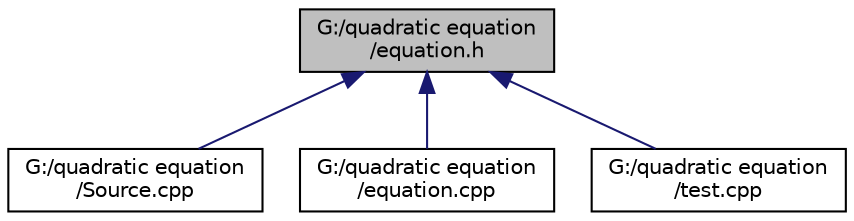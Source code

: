 digraph "G:/quadratic equation/equation.h"
{
 // LATEX_PDF_SIZE
  edge [fontname="Helvetica",fontsize="10",labelfontname="Helvetica",labelfontsize="10"];
  node [fontname="Helvetica",fontsize="10",shape=record];
  Node1 [label="G:/quadratic equation\l/equation.h",height=0.2,width=0.4,color="black", fillcolor="grey75", style="filled", fontcolor="black",tooltip=" "];
  Node1 -> Node2 [dir="back",color="midnightblue",fontsize="10",style="solid",fontname="Helvetica"];
  Node2 [label="G:/quadratic equation\l/Source.cpp",height=0.2,width=0.4,color="black", fillcolor="white", style="filled",URL="$_source_8cpp.html",tooltip=" "];
  Node1 -> Node3 [dir="back",color="midnightblue",fontsize="10",style="solid",fontname="Helvetica"];
  Node3 [label="G:/quadratic equation\l/equation.cpp",height=0.2,width=0.4,color="black", fillcolor="white", style="filled",URL="$equation_8cpp.html",tooltip=" "];
  Node1 -> Node4 [dir="back",color="midnightblue",fontsize="10",style="solid",fontname="Helvetica"];
  Node4 [label="G:/quadratic equation\l/test.cpp",height=0.2,width=0.4,color="black", fillcolor="white", style="filled",URL="$test_8cpp.html",tooltip=" "];
}
